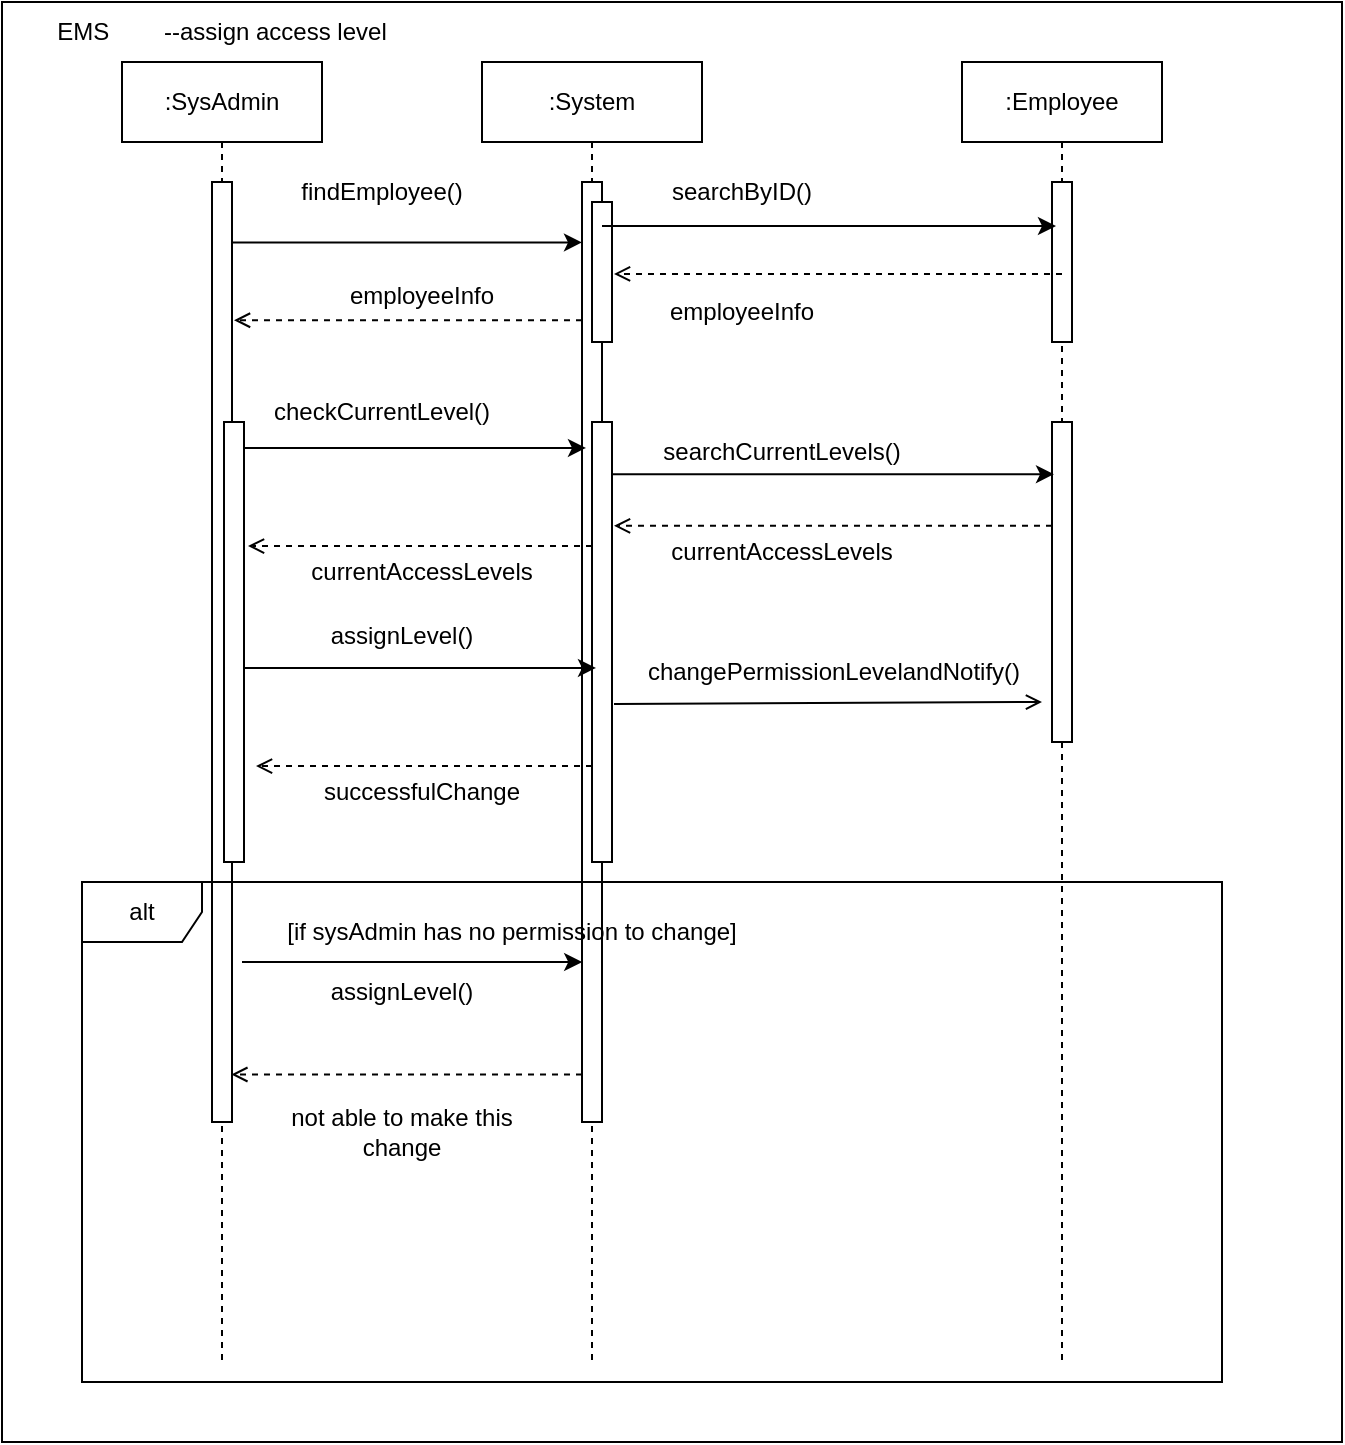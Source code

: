 <mxfile version="20.6.0" type="device"><diagram id="2MD2M5_Q6e419R2Ok4sI" name="Page-1"><mxGraphModel dx="1550" dy="852" grid="1" gridSize="10" guides="1" tooltips="1" connect="1" arrows="1" fold="1" page="1" pageScale="1" pageWidth="850" pageHeight="1100" math="0" shadow="0"><root><mxCell id="0"/><mxCell id="1" parent="0"/><mxCell id="fsH6Seu-TBzhWdxkR3a6-1" value="" style="rounded=0;whiteSpace=wrap;html=1;" parent="1" vertex="1"><mxGeometry x="20" y="30" width="670" height="720" as="geometry"/></mxCell><mxCell id="fsH6Seu-TBzhWdxkR3a6-2" value="EMS&lt;span style=&quot;white-space: pre;&quot;&gt;&#9;--assign access level&lt;/span&gt;" style="text;html=1;strokeColor=none;fillColor=none;align=center;verticalAlign=middle;whiteSpace=wrap;rounded=0;" parent="1" vertex="1"><mxGeometry x="20" y="30" width="220" height="30" as="geometry"/></mxCell><mxCell id="fsH6Seu-TBzhWdxkR3a6-3" value=":SysAdmin" style="shape=umlLifeline;perimeter=lifelinePerimeter;whiteSpace=wrap;html=1;container=1;collapsible=0;recursiveResize=0;outlineConnect=0;" parent="1" vertex="1"><mxGeometry x="80" y="60" width="100" height="650" as="geometry"/></mxCell><mxCell id="fsH6Seu-TBzhWdxkR3a6-4" value="" style="html=1;points=[];perimeter=orthogonalPerimeter;" parent="fsH6Seu-TBzhWdxkR3a6-3" vertex="1"><mxGeometry x="45" y="60" width="10" height="470" as="geometry"/></mxCell><mxCell id="fsH6Seu-TBzhWdxkR3a6-5" value="" style="html=1;points=[];perimeter=orthogonalPerimeter;" parent="fsH6Seu-TBzhWdxkR3a6-3" vertex="1"><mxGeometry x="51" y="180" width="10" height="220" as="geometry"/></mxCell><mxCell id="fsH6Seu-TBzhWdxkR3a6-6" value=":System&lt;span style=&quot;caret-color: rgba(0, 0, 0, 0); color: rgba(0, 0, 0, 0); font-family: monospace; font-size: 0px; text-align: start;&quot;&gt;%3CmxGraphModel%3E%3Croot%3E%3CmxCell%20id%3D%220%22%2F%3E%3CmxCell%20id%3D%221%22%20parent%3D%220%22%2F%3E%3CmxCell%20id%3D%222%22%20value%3D%22%3AEmployee%22%20style%3D%22shape%3DumlLifeline%3Bperimeter%3DlifelinePerimeter%3BwhiteSpace%3Dwrap%3Bhtml%3D1%3Bcontainer%3D1%3Bcollapsible%3D0%3BrecursiveResize%3D0%3BoutlineConnect%3D0%3B%22%20vertex%3D%221%22%20parent%3D%221%22%3E%3CmxGeometry%20x%3D%2270%22%20y%3D%2260%22%20width%3D%22100%22%20height%3D%22300%22%20as%3D%22geometry%22%2F%3E%3C%2FmxCell%3E%3C%2Froot%3E%3C%2FmxGraphMode&lt;/span&gt;" style="shape=umlLifeline;perimeter=lifelinePerimeter;whiteSpace=wrap;html=1;container=1;collapsible=0;recursiveResize=0;outlineConnect=0;" parent="1" vertex="1"><mxGeometry x="260" y="60" width="110" height="650" as="geometry"/></mxCell><mxCell id="fsH6Seu-TBzhWdxkR3a6-7" value="" style="html=1;points=[];perimeter=orthogonalPerimeter;" parent="fsH6Seu-TBzhWdxkR3a6-6" vertex="1"><mxGeometry x="50" y="60" width="10" height="470" as="geometry"/></mxCell><mxCell id="fsH6Seu-TBzhWdxkR3a6-8" value="" style="html=1;points=[];perimeter=orthogonalPerimeter;" parent="fsH6Seu-TBzhWdxkR3a6-6" vertex="1"><mxGeometry x="55" y="70" width="10" height="70" as="geometry"/></mxCell><mxCell id="fsH6Seu-TBzhWdxkR3a6-9" value="" style="html=1;points=[];perimeter=orthogonalPerimeter;" parent="fsH6Seu-TBzhWdxkR3a6-6" vertex="1"><mxGeometry x="55" y="180" width="10" height="220" as="geometry"/></mxCell><mxCell id="fsH6Seu-TBzhWdxkR3a6-10" value=":Employee" style="shape=umlLifeline;perimeter=lifelinePerimeter;whiteSpace=wrap;html=1;container=1;collapsible=0;recursiveResize=0;outlineConnect=0;" parent="1" vertex="1"><mxGeometry x="500" y="60" width="100" height="650" as="geometry"/></mxCell><mxCell id="fsH6Seu-TBzhWdxkR3a6-11" value="" style="html=1;points=[];perimeter=orthogonalPerimeter;" parent="fsH6Seu-TBzhWdxkR3a6-10" vertex="1"><mxGeometry x="45" y="60" width="10" height="80" as="geometry"/></mxCell><mxCell id="fsH6Seu-TBzhWdxkR3a6-23" value="" style="html=1;points=[];perimeter=orthogonalPerimeter;" parent="fsH6Seu-TBzhWdxkR3a6-10" vertex="1"><mxGeometry x="45" y="180" width="10" height="160" as="geometry"/></mxCell><mxCell id="fsH6Seu-TBzhWdxkR3a6-14" style="edgeStyle=none;rounded=0;orthogonalLoop=1;jettySize=auto;html=1;entryX=0;entryY=0.056;entryDx=0;entryDy=0;entryPerimeter=0;" parent="1" edge="1"><mxGeometry relative="1" as="geometry"><mxPoint x="135" y="150.24" as="sourcePoint"/><mxPoint x="310" y="150.24" as="targetPoint"/></mxGeometry></mxCell><mxCell id="fsH6Seu-TBzhWdxkR3a6-15" value="findEmployee()" style="text;html=1;strokeColor=none;fillColor=none;align=center;verticalAlign=middle;whiteSpace=wrap;rounded=0;" parent="1" vertex="1"><mxGeometry x="180" y="110" width="60" height="30" as="geometry"/></mxCell><mxCell id="fsH6Seu-TBzhWdxkR3a6-16" style="edgeStyle=none;rounded=0;orthogonalLoop=1;jettySize=auto;html=1;entryX=0.2;entryY=0.275;entryDx=0;entryDy=0;entryPerimeter=0;" parent="1" target="fsH6Seu-TBzhWdxkR3a6-11" edge="1"><mxGeometry relative="1" as="geometry"><mxPoint x="320" y="142" as="sourcePoint"/><mxPoint x="490" y="142" as="targetPoint"/></mxGeometry></mxCell><mxCell id="fsH6Seu-TBzhWdxkR3a6-17" value="searchByID()" style="text;html=1;strokeColor=none;fillColor=none;align=center;verticalAlign=middle;whiteSpace=wrap;rounded=0;" parent="1" vertex="1"><mxGeometry x="360" y="110" width="60" height="30" as="geometry"/></mxCell><mxCell id="fsH6Seu-TBzhWdxkR3a6-18" style="edgeStyle=none;rounded=0;orthogonalLoop=1;jettySize=auto;html=1;entryX=1.1;entryY=0.514;entryDx=0;entryDy=0;entryPerimeter=0;endArrow=open;endFill=0;dashed=1;exitX=0.5;exitY=0.575;exitDx=0;exitDy=0;exitPerimeter=0;" parent="1" source="fsH6Seu-TBzhWdxkR3a6-11" edge="1"><mxGeometry relative="1" as="geometry"><mxPoint x="485" y="165.98" as="sourcePoint"/><mxPoint x="326" y="165.98" as="targetPoint"/></mxGeometry></mxCell><mxCell id="fsH6Seu-TBzhWdxkR3a6-19" value="employeeInfo" style="text;html=1;strokeColor=none;fillColor=none;align=center;verticalAlign=middle;whiteSpace=wrap;rounded=0;" parent="1" vertex="1"><mxGeometry x="360" y="170" width="60" height="30" as="geometry"/></mxCell><mxCell id="fsH6Seu-TBzhWdxkR3a6-20" style="edgeStyle=none;rounded=0;orthogonalLoop=1;jettySize=auto;html=1;entryX=1.1;entryY=0.128;entryDx=0;entryDy=0;entryPerimeter=0;endArrow=open;endFill=0;dashed=1;" parent="1" edge="1"><mxGeometry relative="1" as="geometry"><mxPoint x="310" y="189.12" as="sourcePoint"/><mxPoint x="136" y="189.12" as="targetPoint"/></mxGeometry></mxCell><mxCell id="fsH6Seu-TBzhWdxkR3a6-21" value="employeeInfo" style="text;html=1;strokeColor=none;fillColor=none;align=center;verticalAlign=middle;whiteSpace=wrap;rounded=0;" parent="1" vertex="1"><mxGeometry x="200" y="162" width="60" height="30" as="geometry"/></mxCell><mxCell id="fsH6Seu-TBzhWdxkR3a6-24" value="checkCurrentLevel()" style="text;html=1;strokeColor=none;fillColor=none;align=center;verticalAlign=middle;whiteSpace=wrap;rounded=0;" parent="1" vertex="1"><mxGeometry x="180" y="220" width="60" height="30" as="geometry"/></mxCell><mxCell id="fsH6Seu-TBzhWdxkR3a6-25" style="edgeStyle=none;rounded=0;orthogonalLoop=1;jettySize=auto;html=1;entryX=-0.3;entryY=0.059;entryDx=0;entryDy=0;entryPerimeter=0;" parent="1" edge="1"><mxGeometry relative="1" as="geometry"><mxPoint x="141" y="252.98" as="sourcePoint"/><mxPoint x="312" y="252.98" as="targetPoint"/></mxGeometry></mxCell><mxCell id="fsH6Seu-TBzhWdxkR3a6-26" value="searchCurrentLevels()" style="text;html=1;strokeColor=none;fillColor=none;align=center;verticalAlign=middle;whiteSpace=wrap;rounded=0;" parent="1" vertex="1"><mxGeometry x="380" y="240" width="60" height="30" as="geometry"/></mxCell><mxCell id="fsH6Seu-TBzhWdxkR3a6-27" style="rounded=0;orthogonalLoop=1;jettySize=auto;html=1;entryX=0.1;entryY=0.163;entryDx=0;entryDy=0;entryPerimeter=0;" parent="1" source="fsH6Seu-TBzhWdxkR3a6-9" target="fsH6Seu-TBzhWdxkR3a6-23" edge="1"><mxGeometry relative="1" as="geometry"/></mxCell><mxCell id="fsH6Seu-TBzhWdxkR3a6-28" style="edgeStyle=none;rounded=0;orthogonalLoop=1;jettySize=auto;html=1;entryX=1.1;entryY=0.236;entryDx=0;entryDy=0;entryPerimeter=0;endArrow=open;endFill=0;dashed=1;" parent="1" source="fsH6Seu-TBzhWdxkR3a6-23" target="fsH6Seu-TBzhWdxkR3a6-9" edge="1"><mxGeometry relative="1" as="geometry"/></mxCell><mxCell id="fsH6Seu-TBzhWdxkR3a6-29" value="currentAccessLevels" style="text;html=1;strokeColor=none;fillColor=none;align=center;verticalAlign=middle;whiteSpace=wrap;rounded=0;" parent="1" vertex="1"><mxGeometry x="380" y="290" width="60" height="30" as="geometry"/></mxCell><mxCell id="fsH6Seu-TBzhWdxkR3a6-30" style="edgeStyle=none;rounded=0;orthogonalLoop=1;jettySize=auto;html=1;entryX=1.2;entryY=0.282;entryDx=0;entryDy=0;entryPerimeter=0;endArrow=open;endFill=0;dashed=1;" parent="1" source="fsH6Seu-TBzhWdxkR3a6-9" target="fsH6Seu-TBzhWdxkR3a6-5" edge="1"><mxGeometry relative="1" as="geometry"/></mxCell><mxCell id="fsH6Seu-TBzhWdxkR3a6-31" value="currentAccessLevels" style="text;html=1;strokeColor=none;fillColor=none;align=center;verticalAlign=middle;whiteSpace=wrap;rounded=0;" parent="1" vertex="1"><mxGeometry x="200" y="300" width="60" height="30" as="geometry"/></mxCell><mxCell id="fsH6Seu-TBzhWdxkR3a6-32" style="edgeStyle=none;rounded=0;orthogonalLoop=1;jettySize=auto;html=1;entryX=0.2;entryY=0.559;entryDx=0;entryDy=0;entryPerimeter=0;" parent="1" source="fsH6Seu-TBzhWdxkR3a6-5" target="fsH6Seu-TBzhWdxkR3a6-9" edge="1"><mxGeometry relative="1" as="geometry"/></mxCell><mxCell id="fsH6Seu-TBzhWdxkR3a6-33" value="assignLevel()" style="text;html=1;strokeColor=none;fillColor=none;align=center;verticalAlign=middle;whiteSpace=wrap;rounded=0;" parent="1" vertex="1"><mxGeometry x="190" y="332" width="60" height="30" as="geometry"/></mxCell><mxCell id="fsH6Seu-TBzhWdxkR3a6-34" style="edgeStyle=none;rounded=0;orthogonalLoop=1;jettySize=auto;html=1;endArrow=open;endFill=0;exitX=1.1;exitY=0.641;exitDx=0;exitDy=0;exitPerimeter=0;" parent="1" source="fsH6Seu-TBzhWdxkR3a6-9" edge="1"><mxGeometry relative="1" as="geometry"><mxPoint x="540" y="380" as="targetPoint"/></mxGeometry></mxCell><mxCell id="fsH6Seu-TBzhWdxkR3a6-35" value="changePermissionLevelandNotify()" style="text;html=1;strokeColor=none;fillColor=none;align=center;verticalAlign=middle;whiteSpace=wrap;rounded=0;" parent="1" vertex="1"><mxGeometry x="406" y="350" width="60" height="30" as="geometry"/></mxCell><mxCell id="fsH6Seu-TBzhWdxkR3a6-37" style="edgeStyle=none;rounded=0;orthogonalLoop=1;jettySize=auto;html=1;entryX=1.6;entryY=0.782;entryDx=0;entryDy=0;entryPerimeter=0;endArrow=open;endFill=0;dashed=1;" parent="1" source="fsH6Seu-TBzhWdxkR3a6-9" target="fsH6Seu-TBzhWdxkR3a6-5" edge="1"><mxGeometry relative="1" as="geometry"/></mxCell><mxCell id="fsH6Seu-TBzhWdxkR3a6-38" value="successfulChange" style="text;html=1;strokeColor=none;fillColor=none;align=center;verticalAlign=middle;whiteSpace=wrap;rounded=0;" parent="1" vertex="1"><mxGeometry x="200" y="410" width="60" height="30" as="geometry"/></mxCell><mxCell id="fsH6Seu-TBzhWdxkR3a6-39" value="alt" style="shape=umlFrame;whiteSpace=wrap;html=1;" parent="1" vertex="1"><mxGeometry x="60" y="470" width="570" height="250" as="geometry"/></mxCell><mxCell id="fsH6Seu-TBzhWdxkR3a6-40" value="[if sysAdmin has no permission to change]" style="text;html=1;strokeColor=none;fillColor=none;align=center;verticalAlign=middle;whiteSpace=wrap;rounded=0;" parent="1" vertex="1"><mxGeometry x="140" y="480" width="270" height="30" as="geometry"/></mxCell><mxCell id="fsH6Seu-TBzhWdxkR3a6-41" value="assignLevel()" style="text;html=1;strokeColor=none;fillColor=none;align=center;verticalAlign=middle;whiteSpace=wrap;rounded=0;" parent="1" vertex="1"><mxGeometry x="190" y="510" width="60" height="30" as="geometry"/></mxCell><mxCell id="fsH6Seu-TBzhWdxkR3a6-43" style="edgeStyle=none;rounded=0;orthogonalLoop=1;jettySize=auto;html=1;entryX=0.131;entryY=0.385;entryDx=0;entryDy=0;entryPerimeter=0;endArrow=open;endFill=0;dashed=1;" parent="1" source="fsH6Seu-TBzhWdxkR3a6-7" target="fsH6Seu-TBzhWdxkR3a6-39" edge="1"><mxGeometry relative="1" as="geometry"/></mxCell><mxCell id="fsH6Seu-TBzhWdxkR3a6-44" value="not able to make this change" style="text;html=1;strokeColor=none;fillColor=none;align=center;verticalAlign=middle;whiteSpace=wrap;rounded=0;" parent="1" vertex="1"><mxGeometry x="160" y="580" width="120" height="30" as="geometry"/></mxCell><mxCell id="wDIbPlAK1lNqU6dFxlOU-1" style="edgeStyle=none;rounded=0;orthogonalLoop=1;jettySize=auto;html=1;entryX=0.63;entryY=1;entryDx=0;entryDy=0;entryPerimeter=0;exitX=0;exitY=1;exitDx=0;exitDy=0;" edge="1" parent="1" source="fsH6Seu-TBzhWdxkR3a6-40" target="fsH6Seu-TBzhWdxkR3a6-40"><mxGeometry relative="1" as="geometry"><mxPoint x="145" y="491.43" as="sourcePoint"/><mxPoint x="322" y="491.43" as="targetPoint"/></mxGeometry></mxCell></root></mxGraphModel></diagram></mxfile>